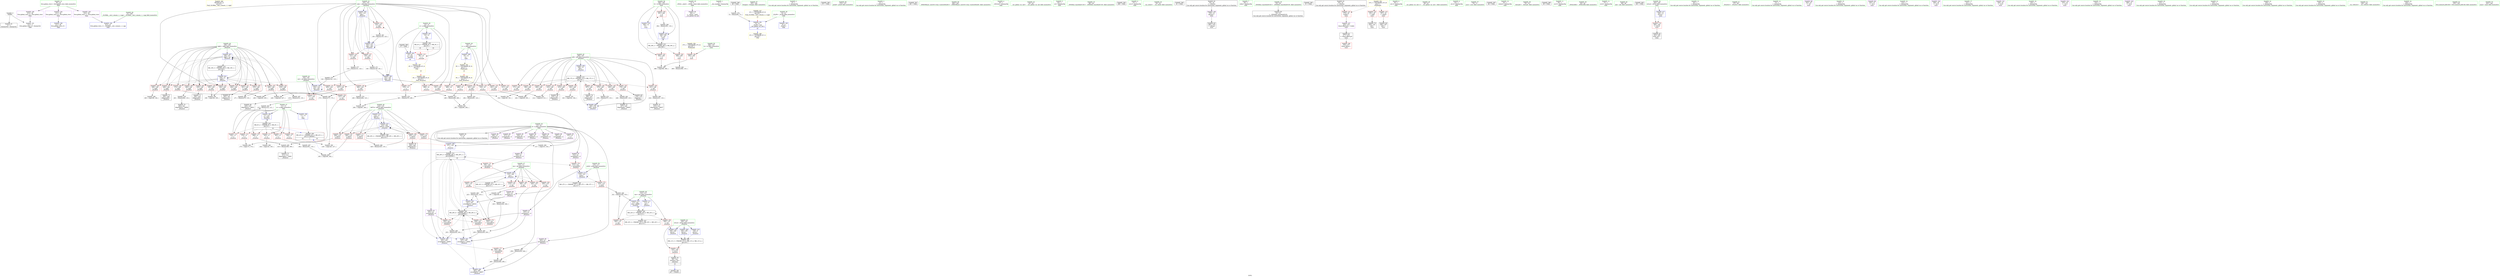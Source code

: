 digraph "SVFG" {
	label="SVFG";

	Node0x56508f81a530 [shape=record,color=grey,label="{NodeID: 0\nNullPtr}"];
	Node0x56508f81a530 -> Node0x56508f82db80[style=solid];
	Node0x56508f81a530 -> Node0x56508f8357e0[style=solid];
	Node0x56508f854970 [shape=record,color=yellow,style=double,label="{NodeID: 360\nRETMU(2V_2)\npts\{10 \}\nFun[_GLOBAL__sub_I_emaxx_1_1.cpp]}"];
	Node0x56508f83c5e0 [shape=record,color=grey,label="{NodeID: 277\n122 = Binary(121, 123, )\n}"];
	Node0x56508f83c5e0 -> Node0x56508f83c2e0[style=solid];
	Node0x56508f82fab0 [shape=record,color=blue,label="{NodeID: 194\n102\<--119\nside\<--\n_Z5solvev\n}"];
	Node0x56508f82fab0 -> Node0x56508f832120[style=dashed];
	Node0x56508f82fab0 -> Node0x56508f8321f0[style=dashed];
	Node0x56508f82fab0 -> Node0x56508f8322c0[style=dashed];
	Node0x56508f82fab0 -> Node0x56508f82fd20[style=dashed];
	Node0x56508f82fab0 -> Node0x56508f82fdf0[style=dashed];
	Node0x56508f82cc40 [shape=record,color=red,label="{NodeID: 111\n143\<--11\n\<--n\n_Z5solvev\n}"];
	Node0x56508f82cc40 -> Node0x56508f83e260[style=solid];
	Node0x56508f82aca0 [shape=record,color=green,label="{NodeID: 28\n14\<--15\nx\<--x_field_insensitive\nGlob }"];
	Node0x56508f82aca0 -> Node0x56508f831900[style=solid];
	Node0x56508f82aca0 -> Node0x56508f8319d0[style=solid];
	Node0x56508f82aca0 -> Node0x56508f831aa0[style=solid];
	Node0x56508f82aca0 -> Node0x56508f8353e0[style=solid];
	Node0x56508f82aca0 -> Node0x56508f82f9e0[style=solid];
	Node0x56508f83efe0 [shape=record,color=grey,label="{NodeID: 305\n196 = cmp(194, 195, )\n}"];
	Node0x56508f832c80 [shape=record,color=red,label="{NodeID: 139\n171\<--106\n\<--left\n_Z5solvev\n}"];
	Node0x56508f832c80 -> Node0x56508f83ca60[style=solid];
	Node0x56508f82d6b0 [shape=record,color=green,label="{NodeID: 56\n348\<--349\ntt\<--tt_field_insensitive\nmain\n}"];
	Node0x56508f82d6b0 -> Node0x56508f834ea0[style=solid];
	Node0x56508f82d6b0 -> Node0x56508f834f70[style=solid];
	Node0x56508f82d6b0 -> Node0x56508f835040[style=solid];
	Node0x56508f82d6b0 -> Node0x56508f837e30[style=solid];
	Node0x56508f82d6b0 -> Node0x56508f837f00[style=solid];
	Node0x56508f834340 [shape=record,color=red,label="{NodeID: 167\n300\<--114\n\<--left74\n_Z5solvev\n}"];
	Node0x56508f834340 -> Node0x56508f83dc60[style=solid];
	Node0x56508f82ef20 [shape=record,color=purple,label="{NodeID: 84\n50\<--4\n\<--_ZStL8__ioinit\n__cxx_global_var_init\n}"];
	Node0x56508f8194e0 [shape=record,color=green,label="{NodeID: 1\n7\<--1\n__dso_handle\<--dummyObj\nGlob }"];
	Node0x56508f83c760 [shape=record,color=grey,label="{NodeID: 278\n261 = Binary(260, 119, )\n}"];
	Node0x56508f83c760 -> Node0x56508f82e7d0[style=solid];
	Node0x56508f82fb80 [shape=record,color=blue,label="{NodeID: 195\n104\<--124\ncnt\<--sub\n_Z5solvev\n}"];
	Node0x56508f82fb80 -> Node0x56508f832a10[style=dashed];
	Node0x56508f82fb80 -> Node0x56508f832ae0[style=dashed];
	Node0x56508f82fb80 -> Node0x56508f82fb80[style=dashed];
	Node0x56508f82cd10 [shape=record,color=red,label="{NodeID: 112\n174\<--11\n\<--n\n_Z5solvev\n}"];
	Node0x56508f82cd10 -> Node0x56508f83e560[style=solid];
	Node0x56508f82ada0 [shape=record,color=green,label="{NodeID: 29\n16\<--17\ny\<--y_field_insensitive\nGlob }"];
	Node0x56508f82ada0 -> Node0x56508f831b70[style=solid];
	Node0x56508f82ada0 -> Node0x56508f831c40[style=solid];
	Node0x56508f82ada0 -> Node0x56508f831d10[style=solid];
	Node0x56508f82ada0 -> Node0x56508f8354e0[style=solid];
	Node0x56508f835fa0 [shape=record,color=yellow,style=double,label="{NodeID: 389\n2V_2 = CSCHI(MR_2V_1)\npts\{10 \}\nCS[]}"];
	Node0x56508f83f160 [shape=record,color=grey,label="{NodeID: 306\n317 = cmp(315, 316, )\n}"];
	Node0x56508f832d50 [shape=record,color=red,label="{NodeID: 140\n178\<--106\n\<--left\n_Z5solvev\n}"];
	Node0x56508f832d50 -> Node0x56508f82e080[style=solid];
	Node0x56508f82d780 [shape=record,color=green,label="{NodeID: 57\n355\<--356\nfreopen\<--freopen_field_insensitive\n}"];
	Node0x56508f834410 [shape=record,color=red,label="{NodeID: 168\n305\<--114\n\<--left74\n_Z5solvev\n}"];
	Node0x56508f834410 -> Node0x56508f82e8a0[style=solid];
	Node0x56508f82eff0 [shape=record,color=purple,label="{NodeID: 85\n157\<--21\n\<--d\n_Z5solvev\n}"];
	Node0x56508f82eff0 -> Node0x56508f82fec0[style=solid];
	Node0x56508f819570 [shape=record,color=green,label="{NodeID: 2\n9\<--1\n\<--dummyObj\nCan only get source location for instruction, argument, global var or function.}"];
	Node0x56508f83c8e0 [shape=record,color=grey,label="{NodeID: 279\n72 = Binary(69, 73, )\n}"];
	Node0x56508f83c8e0 -> Node0x56508f82f910[style=solid];
	Node0x56508f82fc50 [shape=record,color=blue,label="{NodeID: 196\n11\<--133\nn\<--sub1\n_Z5solvev\n}"];
	Node0x56508f82fc50 -> Node0x56508f84e400[style=dashed];
	Node0x56508f82cde0 [shape=record,color=red,label="{NodeID: 113\n301\<--11\n\<--n\n_Z5solvev\n}"];
	Node0x56508f82cde0 -> Node0x56508f831460[style=solid];
	Node0x56508f82aea0 [shape=record,color=green,label="{NodeID: 30\n21\<--24\nd\<--d_field_insensitive\nGlob }"];
	Node0x56508f82aea0 -> Node0x56508f82de80[style=solid];
	Node0x56508f82aea0 -> Node0x56508f82eff0[style=solid];
	Node0x56508f82aea0 -> Node0x56508f82f0c0[style=solid];
	Node0x56508f82aea0 -> Node0x56508f82f190[style=solid];
	Node0x56508f82aea0 -> Node0x56508f82f260[style=solid];
	Node0x56508f82aea0 -> Node0x56508f82f330[style=solid];
	Node0x56508f82aea0 -> Node0x56508f82f400[style=solid];
	Node0x56508f82aea0 -> Node0x56508f82f4d0[style=solid];
	Node0x56508f82aea0 -> Node0x56508f82f5a0[style=solid];
	Node0x56508f82aea0 -> Node0x56508f82f670[style=solid];
	Node0x56508f82aea0 -> Node0x56508f82f740[style=solid];
	Node0x56508f82aea0 -> Node0x56508f82f810[style=solid];
	Node0x56508f82aea0 -> Node0x56508f82bf80[style=solid];
	Node0x56508f82aea0 -> Node0x56508f82c050[style=solid];
	Node0x56508f867490 [shape=record,color=black,label="{NodeID: 390\n371 = PHI()\n}"];
	Node0x56508f83f2e0 [shape=record,color=grey,label="{NodeID: 307\n187 = cmp(186, 9, )\n}"];
	Node0x56508f832e20 [shape=record,color=red,label="{NodeID: 141\n190\<--106\n\<--left\n_Z5solvev\n}"];
	Node0x56508f832e20 -> Node0x56508f83ece0[style=solid];
	Node0x56508f82d880 [shape=record,color=green,label="{NodeID: 58\n372\<--373\nprintf\<--printf_field_insensitive\n}"];
	Node0x56508f8344e0 [shape=record,color=red,label="{NodeID: 169\n309\<--114\n\<--left74\n_Z5solvev\n}"];
	Node0x56508f8344e0 -> Node0x56508f83d1e0[style=solid];
	Node0x56508f82f0c0 [shape=record,color=purple,label="{NodeID: 86\n180\<--21\narrayidx\<--d\n_Z5solvev\n}"];
	Node0x56508f81ba20 [shape=record,color=green,label="{NodeID: 3\n12\<--1\n\<--dummyObj\nCan only get source location for instruction, argument, global var or function.}"];
	Node0x56508f83ca60 [shape=record,color=grey,label="{NodeID: 280\n173 = Binary(171, 172, )\n}"];
	Node0x56508f83ca60 -> Node0x56508f83e560[style=solid];
	Node0x56508f82fd20 [shape=record,color=blue,label="{NodeID: 197\n102\<--136\nside\<--add\n_Z5solvev\n}"];
	Node0x56508f82fd20 -> Node0x56508f832120[style=dashed];
	Node0x56508f82fd20 -> Node0x56508f8321f0[style=dashed];
	Node0x56508f82fd20 -> Node0x56508f8322c0[style=dashed];
	Node0x56508f82fd20 -> Node0x56508f82fd20[style=dashed];
	Node0x56508f82fd20 -> Node0x56508f82fdf0[style=dashed];
	Node0x56508f82ceb0 [shape=record,color=red,label="{NodeID: 114\n308\<--11\n\<--n\n_Z5solvev\n}"];
	Node0x56508f82ceb0 -> Node0x56508f83d1e0[style=solid];
	Node0x56508f82afa0 [shape=record,color=green,label="{NodeID: 31\n39\<--43\nllvm.global_ctors\<--llvm.global_ctors_field_insensitive\nGlob }"];
	Node0x56508f82afa0 -> Node0x56508f82c600[style=solid];
	Node0x56508f82afa0 -> Node0x56508f82c700[style=solid];
	Node0x56508f82afa0 -> Node0x56508f82c800[style=solid];
	Node0x56508f8677a0 [shape=record,color=black,label="{NodeID: 391\n381 = PHI()\n}"];
	Node0x56508f848ed0 [shape=record,color=black,label="{NodeID: 308\nMR_4V_2 = PHI(MR_4V_3, MR_4V_1, )\npts\{15 \}\n|{<s0>16|<s1>16}}"];
	Node0x56508f848ed0:s0 -> Node0x56508f831900[style=dashed,color=red];
	Node0x56508f848ed0:s1 -> Node0x56508f82f9e0[style=dashed,color=red];
	Node0x56508f832ef0 [shape=record,color=red,label="{NodeID: 142\n200\<--106\n\<--left\n_Z5solvev\n}"];
	Node0x56508f832ef0 -> Node0x56508f83df60[style=solid];
	Node0x56508f82d980 [shape=record,color=green,label="{NodeID: 59\n382\<--383\n_ZNKSt9basic_iosIcSt11char_traitsIcEEntEv\<--_ZNKSt9basic_iosIcSt11char_traitsIcEEntEv_field_insensitive\n}"];
	Node0x56508f8345b0 [shape=record,color=red,label="{NodeID: 170\n315\<--114\n\<--left74\n_Z5solvev\n}"];
	Node0x56508f8345b0 -> Node0x56508f83f160[style=solid];
	Node0x56508f82f190 [shape=record,color=purple,label="{NodeID: 87\n183\<--21\narrayidx15\<--d\n_Z5solvev\n}"];
	Node0x56508f82f190 -> Node0x56508f834820[style=solid];
	Node0x56508f81bab0 [shape=record,color=green,label="{NodeID: 4\n18\<--1\n_ZSt3cin\<--dummyObj\nGlob }"];
	Node0x56508f83cbe0 [shape=record,color=grey,label="{NodeID: 281\n136 = Binary(135, 123, )\n}"];
	Node0x56508f83cbe0 -> Node0x56508f82fd20[style=solid];
	Node0x56508f82fdf0 [shape=record,color=blue,label="{NodeID: 198\n102\<--140\nside\<--dec\n_Z5solvev\n}"];
	Node0x56508f82fdf0 -> Node0x56508f832390[style=dashed];
	Node0x56508f82fdf0 -> Node0x56508f832460[style=dashed];
	Node0x56508f82fdf0 -> Node0x56508f832530[style=dashed];
	Node0x56508f82fdf0 -> Node0x56508f832600[style=dashed];
	Node0x56508f82fdf0 -> Node0x56508f8326d0[style=dashed];
	Node0x56508f82fdf0 -> Node0x56508f8327a0[style=dashed];
	Node0x56508f82fdf0 -> Node0x56508f832870[style=dashed];
	Node0x56508f82fdf0 -> Node0x56508f832940[style=dashed];
	Node0x56508f831900 [shape=record,color=red,label="{NodeID: 115\n86\<--14\n\<--x\n_Z4readv\n}"];
	Node0x56508f82b0a0 [shape=record,color=green,label="{NodeID: 32\n44\<--45\n__cxx_global_var_init\<--__cxx_global_var_init_field_insensitive\n}"];
	Node0x56508f8678a0 [shape=record,color=black,label="{NodeID: 392\n387 = PHI(99, )\n}"];
	Node0x56508f8493d0 [shape=record,color=black,label="{NodeID: 309\nMR_41V_2 = PHI(MR_41V_3, MR_41V_1, )\npts\{13 240000 \}\n|{<s0>19|<s1>19}}"];
	Node0x56508f8493d0:s0 -> Node0x56508f82fec0[style=dashed,color=red];
	Node0x56508f8493d0:s1 -> Node0x56508f84e400[style=dashed,color=red];
	Node0x56508f832fc0 [shape=record,color=red,label="{NodeID: 143\n210\<--106\n\<--left\n_Z5solvev\n}"];
	Node0x56508f832fc0 -> Node0x56508f83eb60[style=solid];
	Node0x56508f82da80 [shape=record,color=green,label="{NodeID: 60\n41\<--406\n_GLOBAL__sub_I_emaxx_1_1.cpp\<--_GLOBAL__sub_I_emaxx_1_1.cpp_field_insensitive\n}"];
	Node0x56508f82da80 -> Node0x56508f8356e0[style=solid];
	Node0x56508f852a20 [shape=record,color=yellow,style=double,label="{NodeID: 337\n2V_1 = ENCHI(MR_2V_0)\npts\{10 \}\nFun[_GLOBAL__sub_I_emaxx_1_1.cpp]|{<s0>22}}"];
	Node0x56508f852a20:s0 -> Node0x56508f82f910[style=dashed,color=red];
	Node0x56508f834680 [shape=record,color=red,label="{NodeID: 171\n325\<--114\n\<--left74\n_Z5solvev\n}"];
	Node0x56508f834680 -> Node0x56508f83d360[style=solid];
	Node0x56508f82f260 [shape=record,color=purple,label="{NodeID: 88\n217\<--21\narrayidx30\<--d\n_Z5solvev\n}"];
	Node0x56508f81bb40 [shape=record,color=green,label="{NodeID: 5\n25\<--1\n.str\<--dummyObj\nGlob }"];
	Node0x56508f83cd60 [shape=record,color=grey,label="{NodeID: 282\n133 = Binary(132, 131, )\n}"];
	Node0x56508f83cd60 -> Node0x56508f82fc50[style=solid];
	Node0x56508f82fec0 [shape=record,color=blue,label="{NodeID: 199\n157\<--159\n\<--\n_Z5solvev\n}"];
	Node0x56508f82fec0 -> Node0x56508f84ad00[style=dashed];
	Node0x56508f8319d0 [shape=record,color=red,label="{NodeID: 116\n279\<--14\n\<--x\n_Z5solvev\n}"];
	Node0x56508f8319d0 -> Node0x56508f83bb60[style=solid];
	Node0x56508f82b1a0 [shape=record,color=green,label="{NodeID: 33\n48\<--49\n_ZNSt8ios_base4InitC1Ev\<--_ZNSt8ios_base4InitC1Ev_field_insensitive\n}"];
	Node0x56508f867a90 [shape=record,color=black,label="{NodeID: 393\n389 = PHI()\n}"];
	Node0x56508f849900 [shape=record,color=black,label="{NodeID: 310\nMR_39V_3 = PHI(MR_39V_4, MR_39V_2, )\npts\{349 \}\n}"];
	Node0x56508f849900 -> Node0x56508f834ea0[style=dashed];
	Node0x56508f849900 -> Node0x56508f834f70[style=dashed];
	Node0x56508f849900 -> Node0x56508f835040[style=dashed];
	Node0x56508f849900 -> Node0x56508f837f00[style=dashed];
	Node0x56508f833090 [shape=record,color=red,label="{NodeID: 144\n215\<--106\n\<--left\n_Z5solvev\n}"];
	Node0x56508f833090 -> Node0x56508f82e220[style=solid];
	Node0x56508f82db80 [shape=record,color=black,label="{NodeID: 61\n2\<--3\ndummyVal\<--dummyVal\n}"];
	Node0x56508f834750 [shape=record,color=red,label="{NodeID: 172\n319\<--116\n\<--prob\n_Z5solvev\n}"];
	Node0x56508f834750 -> Node0x56508f83d660[style=solid];
	Node0x56508f82f330 [shape=record,color=purple,label="{NodeID: 89\n221\<--21\narrayidx33\<--d\n_Z5solvev\n}"];
	Node0x56508f82f330 -> Node0x56508f8348f0[style=solid];
	Node0x56508f82f330 -> Node0x56508f830200[style=solid];
	Node0x56508f819ef0 [shape=record,color=green,label="{NodeID: 6\n27\<--1\n.str.2\<--dummyObj\nGlob }"];
	Node0x56508f83cee0 [shape=record,color=grey,label="{NodeID: 283\n265 = Binary(264, 256, )\n}"];
	Node0x56508f83cee0 -> Node0x56508f830470[style=solid];
	Node0x56508f82ff90 [shape=record,color=blue,label="{NodeID: 200\n106\<--12\nleft\<--\n_Z5solvev\n}"];
	Node0x56508f82ff90 -> Node0x56508f849e00[style=dashed];
	Node0x56508f831aa0 [shape=record,color=red,label="{NodeID: 117\n288\<--14\n\<--x\n_Z5solvev\n}"];
	Node0x56508f831aa0 -> Node0x56508f83bfe0[style=solid];
	Node0x56508f82b2a0 [shape=record,color=green,label="{NodeID: 34\n54\<--55\n__cxa_atexit\<--__cxa_atexit_field_insensitive\n}"];
	Node0x56508f868070 [shape=record,color=black,label="{NodeID: 394\n81 = PHI()\n}"];
	Node0x56508f849e00 [shape=record,color=black,label="{NodeID: 311\nMR_17V_4 = PHI(MR_17V_5, MR_17V_3, )\npts\{107 \}\n}"];
	Node0x56508f849e00 -> Node0x56508f832bb0[style=dashed];
	Node0x56508f849e00 -> Node0x56508f832c80[style=dashed];
	Node0x56508f849e00 -> Node0x56508f832d50[style=dashed];
	Node0x56508f849e00 -> Node0x56508f832e20[style=dashed];
	Node0x56508f849e00 -> Node0x56508f832ef0[style=dashed];
	Node0x56508f849e00 -> Node0x56508f832fc0[style=dashed];
	Node0x56508f849e00 -> Node0x56508f833090[style=dashed];
	Node0x56508f849e00 -> Node0x56508f833160[style=dashed];
	Node0x56508f849e00 -> Node0x56508f833230[style=dashed];
	Node0x56508f849e00 -> Node0x56508f833300[style=dashed];
	Node0x56508f849e00 -> Node0x56508f8333d0[style=dashed];
	Node0x56508f849e00 -> Node0x56508f830610[style=dashed];
	Node0x56508f833160 [shape=record,color=red,label="{NodeID: 145\n231\<--106\n\<--left\n_Z5solvev\n}"];
	Node0x56508f833160 -> Node0x56508f8312e0[style=solid];
	Node0x56508f82dc80 [shape=record,color=black,label="{NodeID: 62\n19\<--18\n\<--_ZSt3cin\nCan only get source location for instruction, argument, global var or function.}"];
	Node0x56508f82dc80 -> Node0x56508f82c9d0[style=solid];
	Node0x56508f852c40 [shape=record,color=yellow,style=double,label="{NodeID: 339\n4V_1 = ENCHI(MR_4V_0)\npts\{15 \}\nFun[_Z5solvev]}"];
	Node0x56508f852c40 -> Node0x56508f8319d0[style=dashed];
	Node0x56508f852c40 -> Node0x56508f831aa0[style=dashed];
	Node0x56508f834820 [shape=record,color=red,label="{NodeID: 173\n184\<--183\n\<--arrayidx15\n_Z5solvev\n}"];
	Node0x56508f834820 -> Node0x56508f830130[style=solid];
	Node0x56508f82f400 [shape=record,color=purple,label="{NodeID: 90\n234\<--21\narrayidx39\<--d\n_Z5solvev\n}"];
	Node0x56508f819f80 [shape=record,color=green,label="{NodeID: 7\n29\<--1\nstdin\<--dummyObj\nGlob }"];
	Node0x56508f83d060 [shape=record,color=grey,label="{NodeID: 284\n271 = Binary(270, 119, )\n}"];
	Node0x56508f83d060 -> Node0x56508f830540[style=solid];
	Node0x56508f830060 [shape=record,color=blue,label="{NodeID: 201\n108\<--12\nright\<--\n_Z5solvev\n}"];
	Node0x56508f830060 -> Node0x56508f8334a0[style=dashed];
	Node0x56508f830060 -> Node0x56508f833570[style=dashed];
	Node0x56508f830060 -> Node0x56508f833640[style=dashed];
	Node0x56508f830060 -> Node0x56508f833710[style=dashed];
	Node0x56508f830060 -> Node0x56508f8337e0[style=dashed];
	Node0x56508f830060 -> Node0x56508f8338b0[style=dashed];
	Node0x56508f830060 -> Node0x56508f833980[style=dashed];
	Node0x56508f830060 -> Node0x56508f833a50[style=dashed];
	Node0x56508f830060 -> Node0x56508f833b20[style=dashed];
	Node0x56508f830060 -> Node0x56508f833bf0[style=dashed];
	Node0x56508f830060 -> Node0x56508f833cc0[style=dashed];
	Node0x56508f830060 -> Node0x56508f830540[style=dashed];
	Node0x56508f830060 -> Node0x56508f84a300[style=dashed];
	Node0x56508f831b70 [shape=record,color=red,label="{NodeID: 118\n280\<--16\n\<--y\n_Z5solvev\n}"];
	Node0x56508f831b70 -> Node0x56508f83bb60[style=solid];
	Node0x56508f82b3a0 [shape=record,color=green,label="{NodeID: 35\n53\<--59\n_ZNSt8ios_base4InitD1Ev\<--_ZNSt8ios_base4InitD1Ev_field_insensitive\n}"];
	Node0x56508f82b3a0 -> Node0x56508f82df80[style=solid];
	Node0x56508f8681d0 [shape=record,color=black,label="{NodeID: 395\n51 = PHI()\n}"];
	Node0x56508f84a300 [shape=record,color=black,label="{NodeID: 312\nMR_19V_3 = PHI(MR_19V_5, MR_19V_1, )\npts\{109 \}\n}"];
	Node0x56508f84a300 -> Node0x56508f830060[style=dashed];
	Node0x56508f833230 [shape=record,color=red,label="{NodeID: 146\n245\<--106\n\<--left\n_Z5solvev\n}"];
	Node0x56508f833230 -> Node0x56508f830ce0[style=solid];
	Node0x56508f82dd80 [shape=record,color=black,label="{NodeID: 63\n20\<--18\n\<--_ZSt3cin\nCan only get source location for instruction, argument, global var or function.}"];
	Node0x56508f82dd80 -> Node0x56508f831de0[style=solid];
	Node0x56508f852d20 [shape=record,color=yellow,style=double,label="{NodeID: 340\n9V_1 = ENCHI(MR_9V_0)\npts\{17 \}\nFun[_Z5solvev]}"];
	Node0x56508f852d20 -> Node0x56508f831b70[style=dashed];
	Node0x56508f852d20 -> Node0x56508f831c40[style=dashed];
	Node0x56508f852d20 -> Node0x56508f831d10[style=dashed];
	Node0x56508f8348f0 [shape=record,color=red,label="{NodeID: 174\n222\<--221\n\<--arrayidx33\n_Z5solvev\n}"];
	Node0x56508f8348f0 -> Node0x56508f83d7e0[style=solid];
	Node0x56508f82f4d0 [shape=record,color=purple,label="{NodeID: 91\n237\<--21\narrayidx41\<--d\n_Z5solvev\n}"];
	Node0x56508f82f4d0 -> Node0x56508f8349c0[style=solid];
	Node0x56508f82f4d0 -> Node0x56508f8302d0[style=solid];
	Node0x56508f81a010 [shape=record,color=green,label="{NodeID: 8\n30\<--1\n.str.3\<--dummyObj\nGlob }"];
	Node0x56508f83d1e0 [shape=record,color=grey,label="{NodeID: 285\n310 = Binary(308, 309, )\n}"];
	Node0x56508f83d1e0 -> Node0x56508f82e970[style=solid];
	Node0x56508f830130 [shape=record,color=blue,label="{NodeID: 202\n110\<--184\nmy\<--\n_Z5solvev\n}"];
	Node0x56508f830130 -> Node0x56508f833d90[style=dashed];
	Node0x56508f830130 -> Node0x56508f833e60[style=dashed];
	Node0x56508f830130 -> Node0x56508f833f30[style=dashed];
	Node0x56508f830130 -> Node0x56508f834000[style=dashed];
	Node0x56508f830130 -> Node0x56508f8340d0[style=dashed];
	Node0x56508f830130 -> Node0x56508f830130[style=dashed];
	Node0x56508f830130 -> Node0x56508f84a800[style=dashed];
	Node0x56508f831c40 [shape=record,color=red,label="{NodeID: 119\n289\<--16\n\<--y\n_Z5solvev\n}"];
	Node0x56508f831c40 -> Node0x56508f83bfe0[style=solid];
	Node0x56508f82b4a0 [shape=record,color=green,label="{NodeID: 36\n66\<--67\n__cxx_global_var_init.1\<--__cxx_global_var_init.1_field_insensitive\n}"];
	Node0x56508f8682a0 [shape=record,color=black,label="{NodeID: 396\n69 = PHI()\n}"];
	Node0x56508f8682a0 -> Node0x56508f83c8e0[style=solid];
	Node0x56508f84a800 [shape=record,color=black,label="{NodeID: 313\nMR_21V_3 = PHI(MR_21V_4, MR_21V_1, )\npts\{111 \}\n}"];
	Node0x56508f84a800 -> Node0x56508f830130[style=dashed];
	Node0x56508f84a800 -> Node0x56508f84a800[style=dashed];
	Node0x56508f833300 [shape=record,color=red,label="{NodeID: 147\n257\<--106\n\<--left\n_Z5solvev\n}"];
	Node0x56508f833300 -> Node0x56508f82e700[style=solid];
	Node0x56508f82de80 [shape=record,color=black,label="{NodeID: 64\n23\<--21\n\<--d\nCan only get source location for instruction, argument, global var or function.}"];
	Node0x56508f8349c0 [shape=record,color=red,label="{NodeID: 175\n238\<--237\n\<--arrayidx41\n_Z5solvev\n}"];
	Node0x56508f8349c0 -> Node0x56508f831160[style=solid];
	Node0x56508f82f5a0 [shape=record,color=purple,label="{NodeID: 92\n248\<--21\narrayidx47\<--d\n_Z5solvev\n}"];
	Node0x56508f81a0a0 [shape=record,color=green,label="{NodeID: 9\n32\<--1\n.str.4\<--dummyObj\nGlob }"];
	Node0x56508f83d360 [shape=record,color=grey,label="{NodeID: 286\n326 = Binary(325, 119, )\n}"];
	Node0x56508f83d360 -> Node0x56508f837bc0[style=solid];
	Node0x56508f830200 [shape=record,color=blue,label="{NodeID: 203\n221\<--223\narrayidx33\<--add34\n_Z5solvev\n}"];
	Node0x56508f830200 -> Node0x56508f850100[style=dashed];
	Node0x56508f831d10 [shape=record,color=red,label="{NodeID: 120\n316\<--16\n\<--y\n_Z5solvev\n}"];
	Node0x56508f831d10 -> Node0x56508f83f160[style=solid];
	Node0x56508f82b5a0 [shape=record,color=green,label="{NodeID: 37\n70\<--71\nacos\<--acos_field_insensitive\n}"];
	Node0x56508f8683d0 [shape=record,color=black,label="{NodeID: 397\n84 = PHI()\n}"];
	Node0x56508f84ad00 [shape=record,color=black,label="{NodeID: 314\nMR_29V_4 = PHI(MR_29V_5, MR_29V_3, )\npts\{240000 \}\n|{|<s10>19}}"];
	Node0x56508f84ad00 -> Node0x56508f834820[style=dashed];
	Node0x56508f84ad00 -> Node0x56508f8348f0[style=dashed];
	Node0x56508f84ad00 -> Node0x56508f8349c0[style=dashed];
	Node0x56508f84ad00 -> Node0x56508f834a90[style=dashed];
	Node0x56508f84ad00 -> Node0x56508f834c30[style=dashed];
	Node0x56508f84ad00 -> Node0x56508f830200[style=dashed];
	Node0x56508f84ad00 -> Node0x56508f8302d0[style=dashed];
	Node0x56508f84ad00 -> Node0x56508f8303a0[style=dashed];
	Node0x56508f84ad00 -> Node0x56508f84ad00[style=dashed];
	Node0x56508f84ad00 -> Node0x56508f850100[style=dashed];
	Node0x56508f84ad00:s10 -> Node0x56508f8493d0[style=dashed,color=blue];
	Node0x56508f8333d0 [shape=record,color=red,label="{NodeID: 148\n275\<--106\n\<--left\n_Z5solvev\n}"];
	Node0x56508f8333d0 -> Node0x56508f83be60[style=solid];
	Node0x56508f82df80 [shape=record,color=black,label="{NodeID: 65\n52\<--53\n\<--_ZNSt8ios_base4InitD1Ev\nCan only get source location for instruction, argument, global var or function.}"];
	Node0x56508f834a90 [shape=record,color=red,label="{NodeID: 176\n252\<--251\n\<--arrayidx49\n_Z5solvev\n}"];
	Node0x56508f834a90 -> Node0x56508f8315e0[style=solid];
	Node0x56508f82f670 [shape=record,color=purple,label="{NodeID: 93\n251\<--21\narrayidx49\<--d\n_Z5solvev\n}"];
	Node0x56508f82f670 -> Node0x56508f834a90[style=solid];
	Node0x56508f82f670 -> Node0x56508f8303a0[style=solid];
	Node0x56508f81a190 [shape=record,color=green,label="{NodeID: 10\n34\<--1\nstdout\<--dummyObj\nGlob }"];
	Node0x56508f83d4e0 [shape=record,color=grey,label="{NodeID: 287\n219 = Binary(218, 119, )\n}"];
	Node0x56508f83d4e0 -> Node0x56508f82e2f0[style=solid];
	Node0x56508f8302d0 [shape=record,color=blue,label="{NodeID: 204\n237\<--239\narrayidx41\<--add42\n_Z5solvev\n}"];
	Node0x56508f8302d0 -> Node0x56508f850100[style=dashed];
	Node0x56508f831de0 [shape=record,color=red,label="{NodeID: 121\n375\<--20\nvtable\<--\nmain\n}"];
	Node0x56508f831de0 -> Node0x56508f82c900[style=solid];
	Node0x56508f82b6a0 [shape=record,color=green,label="{NodeID: 38\n78\<--79\n_Z4readv\<--_Z4readv_field_insensitive\n}"];
	Node0x56508f8684d0 [shape=record,color=black,label="{NodeID: 398\n85 = PHI()\n}"];
	Node0x56508f8334a0 [shape=record,color=red,label="{NodeID: 149\n168\<--108\n\<--right\n_Z5solvev\n}"];
	Node0x56508f8334a0 -> Node0x56508f83e6e0[style=solid];
	Node0x56508f82e080 [shape=record,color=black,label="{NodeID: 66\n179\<--178\nidxprom\<--\n_Z5solvev\n}"];
	Node0x56508f834b60 [shape=record,color=red,label="{NodeID: 177\n264\<--263\n\<--arrayidx56\n_Z5solvev\n}"];
	Node0x56508f834b60 -> Node0x56508f83cee0[style=solid];
	Node0x56508f82f740 [shape=record,color=purple,label="{NodeID: 94\n259\<--21\narrayidx53\<--d\n_Z5solvev\n}"];
	Node0x56508f81a220 [shape=record,color=green,label="{NodeID: 11\n35\<--1\n.str.5\<--dummyObj\nGlob }"];
	Node0x56508f83d660 [shape=record,color=grey,label="{NodeID: 288\n321 = Binary(320, 319, )\n}"];
	Node0x56508f83d660 -> Node0x56508f837af0[style=solid];
	Node0x56508f8303a0 [shape=record,color=blue,label="{NodeID: 205\n251\<--253\narrayidx49\<--add50\n_Z5solvev\n}"];
	Node0x56508f8303a0 -> Node0x56508f834b60[style=dashed];
	Node0x56508f8303a0 -> Node0x56508f830470[style=dashed];
	Node0x56508f831eb0 [shape=record,color=red,label="{NodeID: 122\n351\<--29\n\<--stdin\nmain\n}"];
	Node0x56508f831eb0 -> Node0x56508f82eb10[style=solid];
	Node0x56508f82b7a0 [shape=record,color=green,label="{NodeID: 39\n82\<--83\n_ZNSirsERi\<--_ZNSirsERi_field_insensitive\n}"];
	Node0x56508f8685a0 [shape=record,color=black,label="{NodeID: 399\n87 = PHI()\n}"];
	Node0x56508f8685a0 -> Node0x56508f82f9e0[style=solid];
	Node0x56508f833570 [shape=record,color=red,label="{NodeID: 150\n172\<--108\n\<--right\n_Z5solvev\n}"];
	Node0x56508f833570 -> Node0x56508f83ca60[style=solid];
	Node0x56508f82e150 [shape=record,color=black,label="{NodeID: 67\n182\<--181\nidxprom14\<--\n_Z5solvev\n}"];
	Node0x56508f834c30 [shape=record,color=red,label="{NodeID: 178\n313\<--312\n\<--arrayidx83\n_Z5solvev\n}"];
	Node0x56508f834c30 -> Node0x56508f837a20[style=solid];
	Node0x56508f82f810 [shape=record,color=purple,label="{NodeID: 95\n263\<--21\narrayidx56\<--d\n_Z5solvev\n}"];
	Node0x56508f82f810 -> Node0x56508f834b60[style=solid];
	Node0x56508f82f810 -> Node0x56508f830470[style=solid];
	Node0x56508f81a2b0 [shape=record,color=green,label="{NodeID: 12\n37\<--1\n.str.6\<--dummyObj\nGlob }"];
	Node0x56508f83d7e0 [shape=record,color=grey,label="{NodeID: 289\n223 = Binary(222, 214, )\n}"];
	Node0x56508f83d7e0 -> Node0x56508f830200[style=solid];
	Node0x56508f830470 [shape=record,color=blue,label="{NodeID: 206\n263\<--265\narrayidx56\<--add57\n_Z5solvev\n}"];
	Node0x56508f830470 -> Node0x56508f850100[style=dashed];
	Node0x56508f831f80 [shape=record,color=red,label="{NodeID: 123\n357\<--34\n\<--stdout\nmain\n}"];
	Node0x56508f831f80 -> Node0x56508f82ebe0[style=solid];
	Node0x56508f82b8a0 [shape=record,color=green,label="{NodeID: 40\n88\<--89\nabs\<--abs_field_insensitive\n}"];
	Node0x56508f8686d0 [shape=record,color=black,label="{NodeID: 400\n361 = PHI()\n}"];
	Node0x56508f833640 [shape=record,color=red,label="{NodeID: 151\n181\<--108\n\<--right\n_Z5solvev\n}"];
	Node0x56508f833640 -> Node0x56508f82e150[style=solid];
	Node0x56508f82e220 [shape=record,color=black,label="{NodeID: 68\n216\<--215\nidxprom29\<--\n_Z5solvev\n}"];
	Node0x56508f830ce0 [shape=record,color=grey,label="{NodeID: 262\n246 = Binary(245, 119, )\n}"];
	Node0x56508f830ce0 -> Node0x56508f82e560[style=solid];
	Node0x56508f834d00 [shape=record,color=red,label="{NodeID: 179\n395\<--344\n\<--retval\nmain\n}"];
	Node0x56508f834d00 -> Node0x56508f82ee50[style=solid];
	Node0x56508f82bf80 [shape=record,color=purple,label="{NodeID: 96\n307\<--21\narrayidx80\<--d\n_Z5solvev\n}"];
	Node0x56508f81a370 [shape=record,color=green,label="{NodeID: 13\n40\<--1\n\<--dummyObj\nCan only get source location for instruction, argument, global var or function.}"];
	Node0x56508f83d960 [shape=record,color=grey,label="{NodeID: 290\n392 = Binary(391, 119, )\n}"];
	Node0x56508f83d960 -> Node0x56508f837f00[style=solid];
	Node0x56508f830540 [shape=record,color=blue,label="{NodeID: 207\n108\<--271\nright\<--inc\n_Z5solvev\n}"];
	Node0x56508f830540 -> Node0x56508f8334a0[style=dashed];
	Node0x56508f830540 -> Node0x56508f833570[style=dashed];
	Node0x56508f830540 -> Node0x56508f833640[style=dashed];
	Node0x56508f830540 -> Node0x56508f833710[style=dashed];
	Node0x56508f830540 -> Node0x56508f8337e0[style=dashed];
	Node0x56508f830540 -> Node0x56508f8338b0[style=dashed];
	Node0x56508f830540 -> Node0x56508f833980[style=dashed];
	Node0x56508f830540 -> Node0x56508f833a50[style=dashed];
	Node0x56508f830540 -> Node0x56508f833b20[style=dashed];
	Node0x56508f830540 -> Node0x56508f833bf0[style=dashed];
	Node0x56508f830540 -> Node0x56508f833cc0[style=dashed];
	Node0x56508f830540 -> Node0x56508f830540[style=dashed];
	Node0x56508f830540 -> Node0x56508f84a300[style=dashed];
	Node0x56508f832050 [shape=record,color=red,label="{NodeID: 124\n332\<--100\n\<--retval\n_Z5solvev\n}"];
	Node0x56508f832050 -> Node0x56508f82ea40[style=solid];
	Node0x56508f82b9a0 [shape=record,color=green,label="{NodeID: 41\n97\<--98\n_Z5solvev\<--_Z5solvev_field_insensitive\n}"];
	Node0x56508f833710 [shape=record,color=red,label="{NodeID: 152\n194\<--108\n\<--right\n_Z5solvev\n}"];
	Node0x56508f833710 -> Node0x56508f83efe0[style=solid];
	Node0x56508f82e2f0 [shape=record,color=black,label="{NodeID: 69\n220\<--219\nidxprom32\<--add31\n_Z5solvev\n}"];
	Node0x56508f830e60 [shape=record,color=grey,label="{NodeID: 263\n292 = Binary(291, 123, )\n}"];
	Node0x56508f830e60 -> Node0x56508f83dae0[style=solid];
	Node0x56508f834dd0 [shape=record,color=red,label="{NodeID: 180\n365\<--346\n\<--ts\nmain\n}"];
	Node0x56508f834dd0 -> Node0x56508f83dde0[style=solid];
	Node0x56508f82c050 [shape=record,color=purple,label="{NodeID: 97\n312\<--21\narrayidx83\<--d\n_Z5solvev\n}"];
	Node0x56508f82c050 -> Node0x56508f834c30[style=solid];
	Node0x56508f81b300 [shape=record,color=green,label="{NodeID: 14\n73\<--1\n\<--dummyObj\nCan only get source location for instruction, argument, global var or function.}"];
	Node0x56508f83dae0 [shape=record,color=grey,label="{NodeID: 291\n293 = cmp(290, 292, )\n}"];
	Node0x56508f830610 [shape=record,color=blue,label="{NodeID: 208\n106\<--276\nleft\<--inc62\n_Z5solvev\n}"];
	Node0x56508f830610 -> Node0x56508f849e00[style=dashed];
	Node0x56508f832120 [shape=record,color=red,label="{NodeID: 125\n121\<--102\n\<--side\n_Z5solvev\n}"];
	Node0x56508f832120 -> Node0x56508f83c5e0[style=solid];
	Node0x56508f82baa0 [shape=record,color=green,label="{NodeID: 42\n100\<--101\nretval\<--retval_field_insensitive\n_Z5solvev\n}"];
	Node0x56508f82baa0 -> Node0x56508f832050[style=solid];
	Node0x56508f82baa0 -> Node0x56508f8306e0[style=solid];
	Node0x56508f82baa0 -> Node0x56508f8307b0[style=solid];
	Node0x56508f82baa0 -> Node0x56508f837c90[style=solid];
	Node0x56508f8337e0 [shape=record,color=red,label="{NodeID: 153\n204\<--108\n\<--right\n_Z5solvev\n}"];
	Node0x56508f8337e0 -> Node0x56508f83e0e0[style=solid];
	Node0x56508f82e3c0 [shape=record,color=black,label="{NodeID: 70\n233\<--232\nidxprom38\<--add37\n_Z5solvev\n}"];
	Node0x56508f830fe0 [shape=record,color=grey,label="{NodeID: 264\n243 = Binary(242, 244, )\n}"];
	Node0x56508f830fe0 -> Node0x56508f8315e0[style=solid];
	Node0x56508f834ea0 [shape=record,color=red,label="{NodeID: 181\n364\<--348\n\<--tt\nmain\n}"];
	Node0x56508f834ea0 -> Node0x56508f83dde0[style=solid];
	Node0x56508f82c120 [shape=record,color=purple,label="{NodeID: 98\n352\<--25\n\<--.str\nmain\n}"];
	Node0x56508f81b400 [shape=record,color=green,label="{NodeID: 15\n119\<--1\n\<--dummyObj\nCan only get source location for instruction, argument, global var or function.}"];
	Node0x56508f83dc60 [shape=record,color=grey,label="{NodeID: 292\n303 = cmp(300, 302, )\n}"];
	Node0x56508f8306e0 [shape=record,color=blue,label="{NodeID: 209\n100\<--159\nretval\<--\n_Z5solvev\n}"];
	Node0x56508f8306e0 -> Node0x56508f84e900[style=dashed];
	Node0x56508f8321f0 [shape=record,color=red,label="{NodeID: 126\n135\<--102\n\<--side\n_Z5solvev\n}"];
	Node0x56508f8321f0 -> Node0x56508f83cbe0[style=solid];
	Node0x56508f82bb70 [shape=record,color=green,label="{NodeID: 43\n102\<--103\nside\<--side_field_insensitive\n_Z5solvev\n}"];
	Node0x56508f82bb70 -> Node0x56508f832120[style=solid];
	Node0x56508f82bb70 -> Node0x56508f8321f0[style=solid];
	Node0x56508f82bb70 -> Node0x56508f8322c0[style=solid];
	Node0x56508f82bb70 -> Node0x56508f832390[style=solid];
	Node0x56508f82bb70 -> Node0x56508f832460[style=solid];
	Node0x56508f82bb70 -> Node0x56508f832530[style=solid];
	Node0x56508f82bb70 -> Node0x56508f832600[style=solid];
	Node0x56508f82bb70 -> Node0x56508f8326d0[style=solid];
	Node0x56508f82bb70 -> Node0x56508f8327a0[style=solid];
	Node0x56508f82bb70 -> Node0x56508f832870[style=solid];
	Node0x56508f82bb70 -> Node0x56508f832940[style=solid];
	Node0x56508f82bb70 -> Node0x56508f82fab0[style=solid];
	Node0x56508f82bb70 -> Node0x56508f82fd20[style=solid];
	Node0x56508f82bb70 -> Node0x56508f82fdf0[style=solid];
	Node0x56508f84cb00 [shape=record,color=black,label="{NodeID: 320\nMR_23V_4 = PHI(MR_23V_6, MR_23V_3, )\npts\{113 \}\n}"];
	Node0x56508f84cb00 -> Node0x56508f8341a0[style=dashed];
	Node0x56508f84cb00 -> Node0x56508f834270[style=dashed];
	Node0x56508f84cb00 -> Node0x56508f837af0[style=dashed];
	Node0x56508f84cb00 -> Node0x56508f84cb00[style=dashed];
	Node0x56508f84cb00 -> Node0x56508f84ee00[style=dashed];
	Node0x56508f8338b0 [shape=record,color=red,label="{NodeID: 154\n218\<--108\n\<--right\n_Z5solvev\n}"];
	Node0x56508f8338b0 -> Node0x56508f83d4e0[style=solid];
	Node0x56508f82e490 [shape=record,color=black,label="{NodeID: 71\n236\<--235\nidxprom40\<--\n_Z5solvev\n}"];
	Node0x56508f831160 [shape=record,color=grey,label="{NodeID: 265\n239 = Binary(238, 230, )\n}"];
	Node0x56508f831160 -> Node0x56508f8302d0[style=solid];
	Node0x56508f834f70 [shape=record,color=red,label="{NodeID: 182\n368\<--348\n\<--tt\nmain\n}"];
	Node0x56508f834f70 -> Node0x56508f831760[style=solid];
	Node0x56508f82c1f0 [shape=record,color=purple,label="{NodeID: 99\n353\<--27\n\<--.str.2\nmain\n}"];
	Node0x56508f81b500 [shape=record,color=green,label="{NodeID: 16\n123\<--1\n\<--dummyObj\nCan only get source location for instruction, argument, global var or function.}"];
	Node0x56508f83dde0 [shape=record,color=grey,label="{NodeID: 293\n366 = cmp(364, 365, )\n}"];
	Node0x56508f8307b0 [shape=record,color=blue,label="{NodeID: 210\n100\<--9\nretval\<--\n_Z5solvev\n}"];
	Node0x56508f8307b0 -> Node0x56508f84e900[style=dashed];
	Node0x56508f8322c0 [shape=record,color=red,label="{NodeID: 127\n139\<--102\n\<--side\n_Z5solvev\n}"];
	Node0x56508f8322c0 -> Node0x56508f83bce0[style=solid];
	Node0x56508f82bc40 [shape=record,color=green,label="{NodeID: 44\n104\<--105\ncnt\<--cnt_field_insensitive\n_Z5solvev\n}"];
	Node0x56508f82bc40 -> Node0x56508f832a10[style=solid];
	Node0x56508f82bc40 -> Node0x56508f832ae0[style=solid];
	Node0x56508f82bc40 -> Node0x56508f82fb80[style=solid];
	Node0x56508f833980 [shape=record,color=red,label="{NodeID: 155\n226\<--108\n\<--right\n_Z5solvev\n}"];
	Node0x56508f833980 -> Node0x56508f83ee60[style=solid];
	Node0x56508f82e560 [shape=record,color=black,label="{NodeID: 72\n247\<--246\nidxprom46\<--add45\n_Z5solvev\n}"];
	Node0x56508f8312e0 [shape=record,color=grey,label="{NodeID: 266\n232 = Binary(231, 119, )\n}"];
	Node0x56508f8312e0 -> Node0x56508f82e3c0[style=solid];
	Node0x56508f835040 [shape=record,color=red,label="{NodeID: 183\n391\<--348\n\<--tt\nmain\n}"];
	Node0x56508f835040 -> Node0x56508f83d960[style=solid];
	Node0x56508f82c2c0 [shape=record,color=purple,label="{NodeID: 100\n358\<--30\n\<--.str.3\nmain\n}"];
	Node0x56508f82a3d0 [shape=record,color=green,label="{NodeID: 17\n141\<--1\n\<--dummyObj\nCan only get source location for instruction, argument, global var or function.}"];
	Node0x56508f83df60 [shape=record,color=grey,label="{NodeID: 294\n202 = cmp(200, 201, )\n}"];
	Node0x56508f8378c0 [shape=record,color=blue,label="{NodeID: 211\n112\<--9\nans\<--\n_Z5solvev\n}"];
	Node0x56508f8378c0 -> Node0x56508f84cb00[style=dashed];
	Node0x56508f832390 [shape=record,color=red,label="{NodeID: 128\n191\<--102\n\<--side\n_Z5solvev\n}"];
	Node0x56508f832390 -> Node0x56508f83ece0[style=solid];
	Node0x56508f82bd10 [shape=record,color=green,label="{NodeID: 45\n106\<--107\nleft\<--left_field_insensitive\n_Z5solvev\n}"];
	Node0x56508f82bd10 -> Node0x56508f832bb0[style=solid];
	Node0x56508f82bd10 -> Node0x56508f832c80[style=solid];
	Node0x56508f82bd10 -> Node0x56508f832d50[style=solid];
	Node0x56508f82bd10 -> Node0x56508f832e20[style=solid];
	Node0x56508f82bd10 -> Node0x56508f832ef0[style=solid];
	Node0x56508f82bd10 -> Node0x56508f832fc0[style=solid];
	Node0x56508f82bd10 -> Node0x56508f833090[style=solid];
	Node0x56508f82bd10 -> Node0x56508f833160[style=solid];
	Node0x56508f82bd10 -> Node0x56508f833230[style=solid];
	Node0x56508f82bd10 -> Node0x56508f833300[style=solid];
	Node0x56508f82bd10 -> Node0x56508f8333d0[style=solid];
	Node0x56508f82bd10 -> Node0x56508f82ff90[style=solid];
	Node0x56508f82bd10 -> Node0x56508f830610[style=solid];
	Node0x56508f833a50 [shape=record,color=red,label="{NodeID: 156\n235\<--108\n\<--right\n_Z5solvev\n}"];
	Node0x56508f833a50 -> Node0x56508f82e490[style=solid];
	Node0x56508f82e630 [shape=record,color=black,label="{NodeID: 73\n250\<--249\nidxprom48\<--\n_Z5solvev\n}"];
	Node0x56508f831460 [shape=record,color=grey,label="{NodeID: 267\n302 = Binary(301, 119, )\n}"];
	Node0x56508f831460 -> Node0x56508f83dc60[style=solid];
	Node0x56508f835110 [shape=record,color=red,label="{NodeID: 184\n378\<--377\nvbase.offset\<--\nmain\n}"];
	Node0x56508f82c390 [shape=record,color=purple,label="{NodeID: 101\n359\<--32\n\<--.str.4\nmain\n}"];
	Node0x56508f82a460 [shape=record,color=green,label="{NodeID: 18\n145\<--1\n\<--dummyObj\nCan only get source location for instruction, argument, global var or function.}"];
	Node0x56508f83e0e0 [shape=record,color=grey,label="{NodeID: 295\n206 = cmp(204, 205, )\n}"];
	Node0x56508f837950 [shape=record,color=blue,label="{NodeID: 212\n114\<--12\nleft74\<--\n_Z5solvev\n}"];
	Node0x56508f837950 -> Node0x56508f834340[style=dashed];
	Node0x56508f837950 -> Node0x56508f834410[style=dashed];
	Node0x56508f837950 -> Node0x56508f8344e0[style=dashed];
	Node0x56508f837950 -> Node0x56508f8345b0[style=dashed];
	Node0x56508f837950 -> Node0x56508f834680[style=dashed];
	Node0x56508f837950 -> Node0x56508f837bc0[style=dashed];
	Node0x56508f837950 -> Node0x56508f84fb10[style=dashed];
	Node0x56508f832460 [shape=record,color=red,label="{NodeID: 129\n195\<--102\n\<--side\n_Z5solvev\n}"];
	Node0x56508f832460 -> Node0x56508f83efe0[style=solid];
	Node0x56508f82bde0 [shape=record,color=green,label="{NodeID: 46\n108\<--109\nright\<--right_field_insensitive\n_Z5solvev\n}"];
	Node0x56508f82bde0 -> Node0x56508f8334a0[style=solid];
	Node0x56508f82bde0 -> Node0x56508f833570[style=solid];
	Node0x56508f82bde0 -> Node0x56508f833640[style=solid];
	Node0x56508f82bde0 -> Node0x56508f833710[style=solid];
	Node0x56508f82bde0 -> Node0x56508f8337e0[style=solid];
	Node0x56508f82bde0 -> Node0x56508f8338b0[style=solid];
	Node0x56508f82bde0 -> Node0x56508f833980[style=solid];
	Node0x56508f82bde0 -> Node0x56508f833a50[style=solid];
	Node0x56508f82bde0 -> Node0x56508f833b20[style=solid];
	Node0x56508f82bde0 -> Node0x56508f833bf0[style=solid];
	Node0x56508f82bde0 -> Node0x56508f833cc0[style=solid];
	Node0x56508f82bde0 -> Node0x56508f830060[style=solid];
	Node0x56508f82bde0 -> Node0x56508f830540[style=solid];
	Node0x56508f833b20 [shape=record,color=red,label="{NodeID: 157\n249\<--108\n\<--right\n_Z5solvev\n}"];
	Node0x56508f833b20 -> Node0x56508f82e630[style=solid];
	Node0x56508f82e700 [shape=record,color=black,label="{NodeID: 74\n258\<--257\nidxprom52\<--\n_Z5solvev\n}"];
	Node0x56508f8315e0 [shape=record,color=grey,label="{NodeID: 268\n253 = Binary(252, 243, )\n}"];
	Node0x56508f8315e0 -> Node0x56508f8303a0[style=solid];
	Node0x56508f8351e0 [shape=record,color=blue,label="{NodeID: 185\n8\<--9\n_ZL2PI\<--\nGlob }"];
	Node0x56508f82c460 [shape=record,color=purple,label="{NodeID: 102\n370\<--35\n\<--.str.5\nmain\n}"];
	Node0x56508f82a4f0 [shape=record,color=green,label="{NodeID: 19\n152\<--1\n\<--dummyObj\nCan only get source location for instruction, argument, global var or function.}"];
	Node0x56508f83e260 [shape=record,color=grey,label="{NodeID: 296\n144 = cmp(143, 145, )\n}"];
	Node0x56508f837a20 [shape=record,color=blue,label="{NodeID: 213\n116\<--313\nprob\<--\n_Z5solvev\n}"];
	Node0x56508f837a20 -> Node0x56508f834750[style=dashed];
	Node0x56508f837a20 -> Node0x56508f837a20[style=dashed];
	Node0x56508f837a20 -> Node0x56508f84fc00[style=dashed];
	Node0x56508f832530 [shape=record,color=red,label="{NodeID: 130\n201\<--102\n\<--side\n_Z5solvev\n}"];
	Node0x56508f832530 -> Node0x56508f83df60[style=solid];
	Node0x56508f82beb0 [shape=record,color=green,label="{NodeID: 47\n110\<--111\nmy\<--my_field_insensitive\n_Z5solvev\n}"];
	Node0x56508f82beb0 -> Node0x56508f833d90[style=solid];
	Node0x56508f82beb0 -> Node0x56508f833e60[style=solid];
	Node0x56508f82beb0 -> Node0x56508f833f30[style=solid];
	Node0x56508f82beb0 -> Node0x56508f834000[style=solid];
	Node0x56508f82beb0 -> Node0x56508f8340d0[style=solid];
	Node0x56508f82beb0 -> Node0x56508f830130[style=solid];
	Node0x56508f833bf0 [shape=record,color=red,label="{NodeID: 158\n260\<--108\n\<--right\n_Z5solvev\n}"];
	Node0x56508f833bf0 -> Node0x56508f83c760[style=solid];
	Node0x56508f82e7d0 [shape=record,color=black,label="{NodeID: 75\n262\<--261\nidxprom55\<--add54\n_Z5solvev\n}"];
	Node0x56508f8537d0 [shape=record,color=yellow,style=double,label="{NodeID: 352\n31V_1 = ENCHI(MR_31V_0)\npts\{1 \}\nFun[main]}"];
	Node0x56508f8537d0 -> Node0x56508f831de0[style=dashed];
	Node0x56508f8537d0 -> Node0x56508f831eb0[style=dashed];
	Node0x56508f8537d0 -> Node0x56508f831f80[style=dashed];
	Node0x56508f831760 [shape=record,color=grey,label="{NodeID: 269\n369 = Binary(368, 119, )\n}"];
	Node0x56508f8352e0 [shape=record,color=blue,label="{NodeID: 186\n11\<--12\nn\<--\nGlob }"];
	Node0x56508f8352e0 -> Node0x56508f8493d0[style=dashed];
	Node0x56508f82c530 [shape=record,color=purple,label="{NodeID: 103\n388\<--37\n\<--.str.6\nmain\n}"];
	Node0x56508f82a580 [shape=record,color=green,label="{NodeID: 20\n153\<--1\n\<--dummyObj\nCan only get source location for instruction, argument, global var or function.}"];
	Node0x56508f83e3e0 [shape=record,color=grey,label="{NodeID: 297\n284 = cmp(281, 283, )\n}"];
	Node0x56508f837af0 [shape=record,color=blue,label="{NodeID: 214\n112\<--321\nans\<--add86\n_Z5solvev\n}"];
	Node0x56508f837af0 -> Node0x56508f84cb00[style=dashed];
	Node0x56508f832600 [shape=record,color=red,label="{NodeID: 131\n205\<--102\n\<--side\n_Z5solvev\n}"];
	Node0x56508f832600 -> Node0x56508f83e0e0[style=solid];
	Node0x56508f82cfa0 [shape=record,color=green,label="{NodeID: 48\n112\<--113\nans\<--ans_field_insensitive\n_Z5solvev\n}"];
	Node0x56508f82cfa0 -> Node0x56508f8341a0[style=solid];
	Node0x56508f82cfa0 -> Node0x56508f834270[style=solid];
	Node0x56508f82cfa0 -> Node0x56508f8378c0[style=solid];
	Node0x56508f82cfa0 -> Node0x56508f837af0[style=solid];
	Node0x56508f84e400 [shape=record,color=black,label="{NodeID: 325\nMR_6V_2 = PHI(MR_6V_3, MR_6V_1, )\npts\{13 \}\n|{|<s7>19}}"];
	Node0x56508f84e400 -> Node0x56508f82caa0[style=dashed];
	Node0x56508f84e400 -> Node0x56508f82cb70[style=dashed];
	Node0x56508f84e400 -> Node0x56508f82cc40[style=dashed];
	Node0x56508f84e400 -> Node0x56508f82cd10[style=dashed];
	Node0x56508f84e400 -> Node0x56508f82cde0[style=dashed];
	Node0x56508f84e400 -> Node0x56508f82ceb0[style=dashed];
	Node0x56508f84e400 -> Node0x56508f82fc50[style=dashed];
	Node0x56508f84e400:s7 -> Node0x56508f8493d0[style=dashed,color=blue];
	Node0x56508f833cc0 [shape=record,color=red,label="{NodeID: 159\n270\<--108\n\<--right\n_Z5solvev\n}"];
	Node0x56508f833cc0 -> Node0x56508f83d060[style=solid];
	Node0x56508f82e8a0 [shape=record,color=black,label="{NodeID: 76\n306\<--305\nidxprom79\<--\n_Z5solvev\n}"];
	Node0x56508f83bb60 [shape=record,color=grey,label="{NodeID: 270\n281 = Binary(279, 280, )\n}"];
	Node0x56508f83bb60 -> Node0x56508f83e3e0[style=solid];
	Node0x56508f8353e0 [shape=record,color=blue,label="{NodeID: 187\n14\<--12\nx\<--\nGlob }"];
	Node0x56508f8353e0 -> Node0x56508f848ed0[style=dashed];
	Node0x56508f82c600 [shape=record,color=purple,label="{NodeID: 104\n411\<--39\nllvm.global_ctors_0\<--llvm.global_ctors\nGlob }"];
	Node0x56508f82c600 -> Node0x56508f8355e0[style=solid];
	Node0x56508f82a610 [shape=record,color=green,label="{NodeID: 21\n154\<--1\n\<--dummyObj\nCan only get source location for instruction, argument, global var or function.}"];
	Node0x56508f83e560 [shape=record,color=grey,label="{NodeID: 298\n175 = cmp(173, 174, )\n}"];
	Node0x56508f837bc0 [shape=record,color=blue,label="{NodeID: 215\n114\<--326\nleft74\<--inc89\n_Z5solvev\n}"];
	Node0x56508f837bc0 -> Node0x56508f834340[style=dashed];
	Node0x56508f837bc0 -> Node0x56508f834410[style=dashed];
	Node0x56508f837bc0 -> Node0x56508f8344e0[style=dashed];
	Node0x56508f837bc0 -> Node0x56508f8345b0[style=dashed];
	Node0x56508f837bc0 -> Node0x56508f834680[style=dashed];
	Node0x56508f837bc0 -> Node0x56508f837bc0[style=dashed];
	Node0x56508f837bc0 -> Node0x56508f84fb10[style=dashed];
	Node0x56508f8326d0 [shape=record,color=red,label="{NodeID: 132\n211\<--102\n\<--side\n_Z5solvev\n}"];
	Node0x56508f8326d0 -> Node0x56508f83eb60[style=solid];
	Node0x56508f82d070 [shape=record,color=green,label="{NodeID: 49\n114\<--115\nleft74\<--left74_field_insensitive\n_Z5solvev\n}"];
	Node0x56508f82d070 -> Node0x56508f834340[style=solid];
	Node0x56508f82d070 -> Node0x56508f834410[style=solid];
	Node0x56508f82d070 -> Node0x56508f8344e0[style=solid];
	Node0x56508f82d070 -> Node0x56508f8345b0[style=solid];
	Node0x56508f82d070 -> Node0x56508f834680[style=solid];
	Node0x56508f82d070 -> Node0x56508f837950[style=solid];
	Node0x56508f82d070 -> Node0x56508f837bc0[style=solid];
	Node0x56508f84e900 [shape=record,color=black,label="{NodeID: 326\nMR_11V_3 = PHI(MR_11V_5, MR_11V_2, MR_11V_4, )\npts\{101 \}\n}"];
	Node0x56508f84e900 -> Node0x56508f832050[style=dashed];
	Node0x56508f833d90 [shape=record,color=red,label="{NodeID: 160\n186\<--110\n\<--my\n_Z5solvev\n}"];
	Node0x56508f833d90 -> Node0x56508f83f2e0[style=solid];
	Node0x56508f82e970 [shape=record,color=black,label="{NodeID: 77\n311\<--310\nidxprom82\<--sub81\n_Z5solvev\n}"];
	Node0x56508f8539c0 [shape=record,color=yellow,style=double,label="{NodeID: 354\n9V_1 = ENCHI(MR_9V_0)\npts\{17 \}\nFun[main]|{<s0>19}}"];
	Node0x56508f8539c0:s0 -> Node0x56508f852d20[style=dashed,color=red];
	Node0x56508f83bce0 [shape=record,color=grey,label="{NodeID: 271\n140 = Binary(139, 141, )\n}"];
	Node0x56508f83bce0 -> Node0x56508f82fdf0[style=solid];
	Node0x56508f8354e0 [shape=record,color=blue,label="{NodeID: 188\n16\<--12\ny\<--\nGlob }"];
	Node0x56508f8354e0 -> Node0x56508f8539c0[style=dashed];
	Node0x56508f82c700 [shape=record,color=purple,label="{NodeID: 105\n412\<--39\nllvm.global_ctors_1\<--llvm.global_ctors\nGlob }"];
	Node0x56508f82c700 -> Node0x56508f8356e0[style=solid];
	Node0x56508f82a6a0 [shape=record,color=green,label="{NodeID: 22\n159\<--1\n\<--dummyObj\nCan only get source location for instruction, argument, global var or function.}"];
	Node0x56508f83e6e0 [shape=record,color=grey,label="{NodeID: 299\n169 = cmp(168, 164, )\n}"];
	Node0x56508f837c90 [shape=record,color=blue,label="{NodeID: 216\n100\<--329\nretval\<--\n_Z5solvev\n}"];
	Node0x56508f837c90 -> Node0x56508f84e900[style=dashed];
	Node0x56508f8327a0 [shape=record,color=red,label="{NodeID: 133\n227\<--102\n\<--side\n_Z5solvev\n}"];
	Node0x56508f8327a0 -> Node0x56508f83ee60[style=solid];
	Node0x56508f82d140 [shape=record,color=green,label="{NodeID: 50\n116\<--117\nprob\<--prob_field_insensitive\n_Z5solvev\n}"];
	Node0x56508f82d140 -> Node0x56508f834750[style=solid];
	Node0x56508f82d140 -> Node0x56508f837a20[style=solid];
	Node0x56508f84ee00 [shape=record,color=black,label="{NodeID: 327\nMR_23V_2 = PHI(MR_23V_4, MR_23V_1, MR_23V_1, )\npts\{113 \}\n}"];
	Node0x56508f833e60 [shape=record,color=red,label="{NodeID: 161\n214\<--110\n\<--my\n_Z5solvev\n}"];
	Node0x56508f833e60 -> Node0x56508f83d7e0[style=solid];
	Node0x56508f82ea40 [shape=record,color=black,label="{NodeID: 78\n99\<--332\n_Z5solvev_ret\<--\n_Z5solvev\n|{<s0>19}}"];
	Node0x56508f82ea40:s0 -> Node0x56508f8678a0[style=solid,color=blue];
	Node0x56508f83be60 [shape=record,color=grey,label="{NodeID: 272\n276 = Binary(275, 119, )\n}"];
	Node0x56508f83be60 -> Node0x56508f830610[style=solid];
	Node0x56508f8355e0 [shape=record,color=blue,label="{NodeID: 189\n411\<--40\nllvm.global_ctors_0\<--\nGlob }"];
	Node0x56508f82c800 [shape=record,color=purple,label="{NodeID: 106\n413\<--39\nllvm.global_ctors_2\<--llvm.global_ctors\nGlob }"];
	Node0x56508f82c800 -> Node0x56508f8357e0[style=solid];
	Node0x56508f82a7a0 [shape=record,color=green,label="{NodeID: 23\n164\<--1\n\<--dummyObj\nCan only get source location for instruction, argument, global var or function.}"];
	Node0x56508f83e860 [shape=record,color=grey,label="{NodeID: 300\n128 = cmp(126, 127, )\n}"];
	Node0x56508f837d60 [shape=record,color=blue,label="{NodeID: 217\n344\<--12\nretval\<--\nmain\n}"];
	Node0x56508f837d60 -> Node0x56508f834d00[style=dashed];
	Node0x56508f832870 [shape=record,color=red,label="{NodeID: 134\n282\<--102\n\<--side\n_Z5solvev\n}"];
	Node0x56508f832870 -> Node0x56508f83c160[style=solid];
	Node0x56508f82d210 [shape=record,color=green,label="{NodeID: 51\n148\<--149\n__cxa_rethrow\<--__cxa_rethrow_field_insensitive\n}"];
	Node0x56508f84fb10 [shape=record,color=black,label="{NodeID: 328\nMR_25V_2 = PHI(MR_25V_4, MR_25V_1, MR_25V_1, )\npts\{115 \}\n}"];
	Node0x56508f833f30 [shape=record,color=red,label="{NodeID: 162\n230\<--110\n\<--my\n_Z5solvev\n}"];
	Node0x56508f833f30 -> Node0x56508f831160[style=solid];
	Node0x56508f82eb10 [shape=record,color=black,label="{NodeID: 79\n354\<--351\ncall\<--\nmain\n}"];
	Node0x56508f853b80 [shape=record,color=yellow,style=double,label="{NodeID: 356\n37V_1 = ENCHI(MR_37V_0)\npts\{347 \}\nFun[main]}"];
	Node0x56508f853b80 -> Node0x56508f834dd0[style=dashed];
	Node0x56508f83bfe0 [shape=record,color=grey,label="{NodeID: 273\n290 = Binary(288, 289, )\n}"];
	Node0x56508f83bfe0 -> Node0x56508f83dae0[style=solid];
	Node0x56508f8356e0 [shape=record,color=blue,label="{NodeID: 190\n412\<--41\nllvm.global_ctors_1\<--_GLOBAL__sub_I_emaxx_1_1.cpp\nGlob }"];
	Node0x56508f82c900 [shape=record,color=purple,label="{NodeID: 107\n376\<--375\nvbase.offset.ptr\<--vtable\nmain\n}"];
	Node0x56508f82c900 -> Node0x56508f82ecb0[style=solid];
	Node0x56508f82a8a0 [shape=record,color=green,label="{NodeID: 24\n244\<--1\n\<--dummyObj\nCan only get source location for instruction, argument, global var or function.}"];
	Node0x56508f83e9e0 [shape=record,color=grey,label="{NodeID: 301\n163 = cmp(162, 164, )\n}"];
	Node0x56508f837e30 [shape=record,color=blue,label="{NodeID: 218\n348\<--12\ntt\<--\nmain\n}"];
	Node0x56508f837e30 -> Node0x56508f849900[style=dashed];
	Node0x56508f832940 [shape=record,color=red,label="{NodeID: 135\n291\<--102\n\<--side\n_Z5solvev\n}"];
	Node0x56508f832940 -> Node0x56508f830e60[style=solid];
	Node0x56508f82d310 [shape=record,color=green,label="{NodeID: 52\n155\<--156\nllvm.memset.p0i8.i64\<--llvm.memset.p0i8.i64_field_insensitive\n}"];
	Node0x56508f84fc00 [shape=record,color=black,label="{NodeID: 329\nMR_27V_2 = PHI(MR_27V_3, MR_27V_1, MR_27V_1, )\npts\{117 \}\n}"];
	Node0x56508f834000 [shape=record,color=red,label="{NodeID: 163\n242\<--110\n\<--my\n_Z5solvev\n}"];
	Node0x56508f834000 -> Node0x56508f830fe0[style=solid];
	Node0x56508f82ebe0 [shape=record,color=black,label="{NodeID: 80\n360\<--357\ncall1\<--\nmain\n}"];
	Node0x56508f83c160 [shape=record,color=grey,label="{NodeID: 274\n283 = Binary(282, 123, )\n}"];
	Node0x56508f83c160 -> Node0x56508f83e3e0[style=solid];
	Node0x56508f8357e0 [shape=record,color=blue, style = dotted,label="{NodeID: 191\n413\<--3\nllvm.global_ctors_2\<--dummyVal\nGlob }"];
	Node0x56508f82c9d0 [shape=record,color=purple,label="{NodeID: 108\n379\<--19\nadd.ptr\<--\nmain\n}"];
	Node0x56508f82c9d0 -> Node0x56508f82ed80[style=solid];
	Node0x56508f82a9a0 [shape=record,color=green,label="{NodeID: 25\n4\<--6\n_ZStL8__ioinit\<--_ZStL8__ioinit_field_insensitive\nGlob }"];
	Node0x56508f82a9a0 -> Node0x56508f82ef20[style=solid];
	Node0x56508f83eb60 [shape=record,color=grey,label="{NodeID: 302\n212 = cmp(210, 211, )\n}"];
	Node0x56508f837f00 [shape=record,color=blue,label="{NodeID: 219\n348\<--392\ntt\<--inc\nmain\n}"];
	Node0x56508f837f00 -> Node0x56508f849900[style=dashed];
	Node0x56508f832a10 [shape=record,color=red,label="{NodeID: 136\n127\<--104\n\<--cnt\n_Z5solvev\n}"];
	Node0x56508f832a10 -> Node0x56508f83e860[style=solid];
	Node0x56508f82d410 [shape=record,color=green,label="{NodeID: 53\n341\<--342\nmain\<--main_field_insensitive\n}"];
	Node0x56508f850100 [shape=record,color=black,label="{NodeID: 330\nMR_29V_6 = PHI(MR_29V_8, MR_29V_5, )\npts\{240000 \}\n}"];
	Node0x56508f850100 -> Node0x56508f834820[style=dashed];
	Node0x56508f850100 -> Node0x56508f8348f0[style=dashed];
	Node0x56508f850100 -> Node0x56508f8349c0[style=dashed];
	Node0x56508f850100 -> Node0x56508f834a90[style=dashed];
	Node0x56508f850100 -> Node0x56508f830200[style=dashed];
	Node0x56508f850100 -> Node0x56508f8302d0[style=dashed];
	Node0x56508f850100 -> Node0x56508f8303a0[style=dashed];
	Node0x56508f850100 -> Node0x56508f84ad00[style=dashed];
	Node0x56508f850100 -> Node0x56508f850100[style=dashed];
	Node0x56508f8340d0 [shape=record,color=red,label="{NodeID: 164\n255\<--110\n\<--my\n_Z5solvev\n}"];
	Node0x56508f8340d0 -> Node0x56508f83c460[style=solid];
	Node0x56508f82ecb0 [shape=record,color=black,label="{NodeID: 81\n377\<--376\n\<--vbase.offset.ptr\nmain\n}"];
	Node0x56508f82ecb0 -> Node0x56508f835110[style=solid];
	Node0x56508f83c2e0 [shape=record,color=grey,label="{NodeID: 275\n124 = Binary(122, 119, )\n}"];
	Node0x56508f83c2e0 -> Node0x56508f82fb80[style=solid];
	Node0x56508f82f910 [shape=record,color=blue,label="{NodeID: 192\n8\<--72\n_ZL2PI\<--mul\n__cxx_global_var_init.1\n|{<s0>22}}"];
	Node0x56508f82f910:s0 -> Node0x56508f835fa0[style=dashed,color=blue];
	Node0x56508f82caa0 [shape=record,color=red,label="{NodeID: 109\n126\<--11\n\<--n\n_Z5solvev\n}"];
	Node0x56508f82caa0 -> Node0x56508f83e860[style=solid];
	Node0x56508f82aaa0 [shape=record,color=green,label="{NodeID: 26\n8\<--10\n_ZL2PI\<--_ZL2PI_field_insensitive\nGlob }"];
	Node0x56508f82aaa0 -> Node0x56508f8351e0[style=solid];
	Node0x56508f82aaa0 -> Node0x56508f82f910[style=solid];
	Node0x56508f83ece0 [shape=record,color=grey,label="{NodeID: 303\n192 = cmp(190, 191, )\n}"];
	Node0x56508f832ae0 [shape=record,color=red,label="{NodeID: 137\n131\<--104\n\<--cnt\n_Z5solvev\n}"];
	Node0x56508f832ae0 -> Node0x56508f83cd60[style=solid];
	Node0x56508f82d510 [shape=record,color=green,label="{NodeID: 54\n344\<--345\nretval\<--retval_field_insensitive\nmain\n}"];
	Node0x56508f82d510 -> Node0x56508f834d00[style=solid];
	Node0x56508f82d510 -> Node0x56508f837d60[style=solid];
	Node0x56508f8341a0 [shape=record,color=red,label="{NodeID: 165\n320\<--112\n\<--ans\n_Z5solvev\n}"];
	Node0x56508f8341a0 -> Node0x56508f83d660[style=solid];
	Node0x56508f82ed80 [shape=record,color=black,label="{NodeID: 82\n380\<--379\n\<--add.ptr\nmain\n}"];
	Node0x56508f83c460 [shape=record,color=grey,label="{NodeID: 276\n256 = Binary(255, 244, )\n}"];
	Node0x56508f83c460 -> Node0x56508f83cee0[style=solid];
	Node0x56508f82f9e0 [shape=record,color=blue,label="{NodeID: 193\n14\<--87\nx\<--call3\n_Z4readv\n|{<s0>16}}"];
	Node0x56508f82f9e0:s0 -> Node0x56508f835cb0[style=dashed,color=blue];
	Node0x56508f82cb70 [shape=record,color=red,label="{NodeID: 110\n132\<--11\n\<--n\n_Z5solvev\n}"];
	Node0x56508f82cb70 -> Node0x56508f83cd60[style=solid];
	Node0x56508f82aba0 [shape=record,color=green,label="{NodeID: 27\n11\<--13\nn\<--n_field_insensitive\nGlob }"];
	Node0x56508f82aba0 -> Node0x56508f82caa0[style=solid];
	Node0x56508f82aba0 -> Node0x56508f82cb70[style=solid];
	Node0x56508f82aba0 -> Node0x56508f82cc40[style=solid];
	Node0x56508f82aba0 -> Node0x56508f82cd10[style=solid];
	Node0x56508f82aba0 -> Node0x56508f82cde0[style=solid];
	Node0x56508f82aba0 -> Node0x56508f82ceb0[style=solid];
	Node0x56508f82aba0 -> Node0x56508f8352e0[style=solid];
	Node0x56508f82aba0 -> Node0x56508f82fc50[style=solid];
	Node0x56508f835cb0 [shape=record,color=yellow,style=double,label="{NodeID: 387\n4V_3 = CSCHI(MR_4V_2)\npts\{15 \}\nCS[]|{|<s1>19}}"];
	Node0x56508f835cb0 -> Node0x56508f848ed0[style=dashed];
	Node0x56508f835cb0:s1 -> Node0x56508f852c40[style=dashed,color=red];
	Node0x56508f83ee60 [shape=record,color=grey,label="{NodeID: 304\n228 = cmp(226, 227, )\n}"];
	Node0x56508f832bb0 [shape=record,color=red,label="{NodeID: 138\n162\<--106\n\<--left\n_Z5solvev\n}"];
	Node0x56508f832bb0 -> Node0x56508f83e9e0[style=solid];
	Node0x56508f82d5e0 [shape=record,color=green,label="{NodeID: 55\n346\<--347\nts\<--ts_field_insensitive\nmain\n}"];
	Node0x56508f82d5e0 -> Node0x56508f834dd0[style=solid];
	Node0x56508f834270 [shape=record,color=red,label="{NodeID: 166\n329\<--112\n\<--ans\n_Z5solvev\n}"];
	Node0x56508f834270 -> Node0x56508f837c90[style=solid];
	Node0x56508f82ee50 [shape=record,color=black,label="{NodeID: 83\n343\<--395\nmain_ret\<--\nmain\n}"];
}
